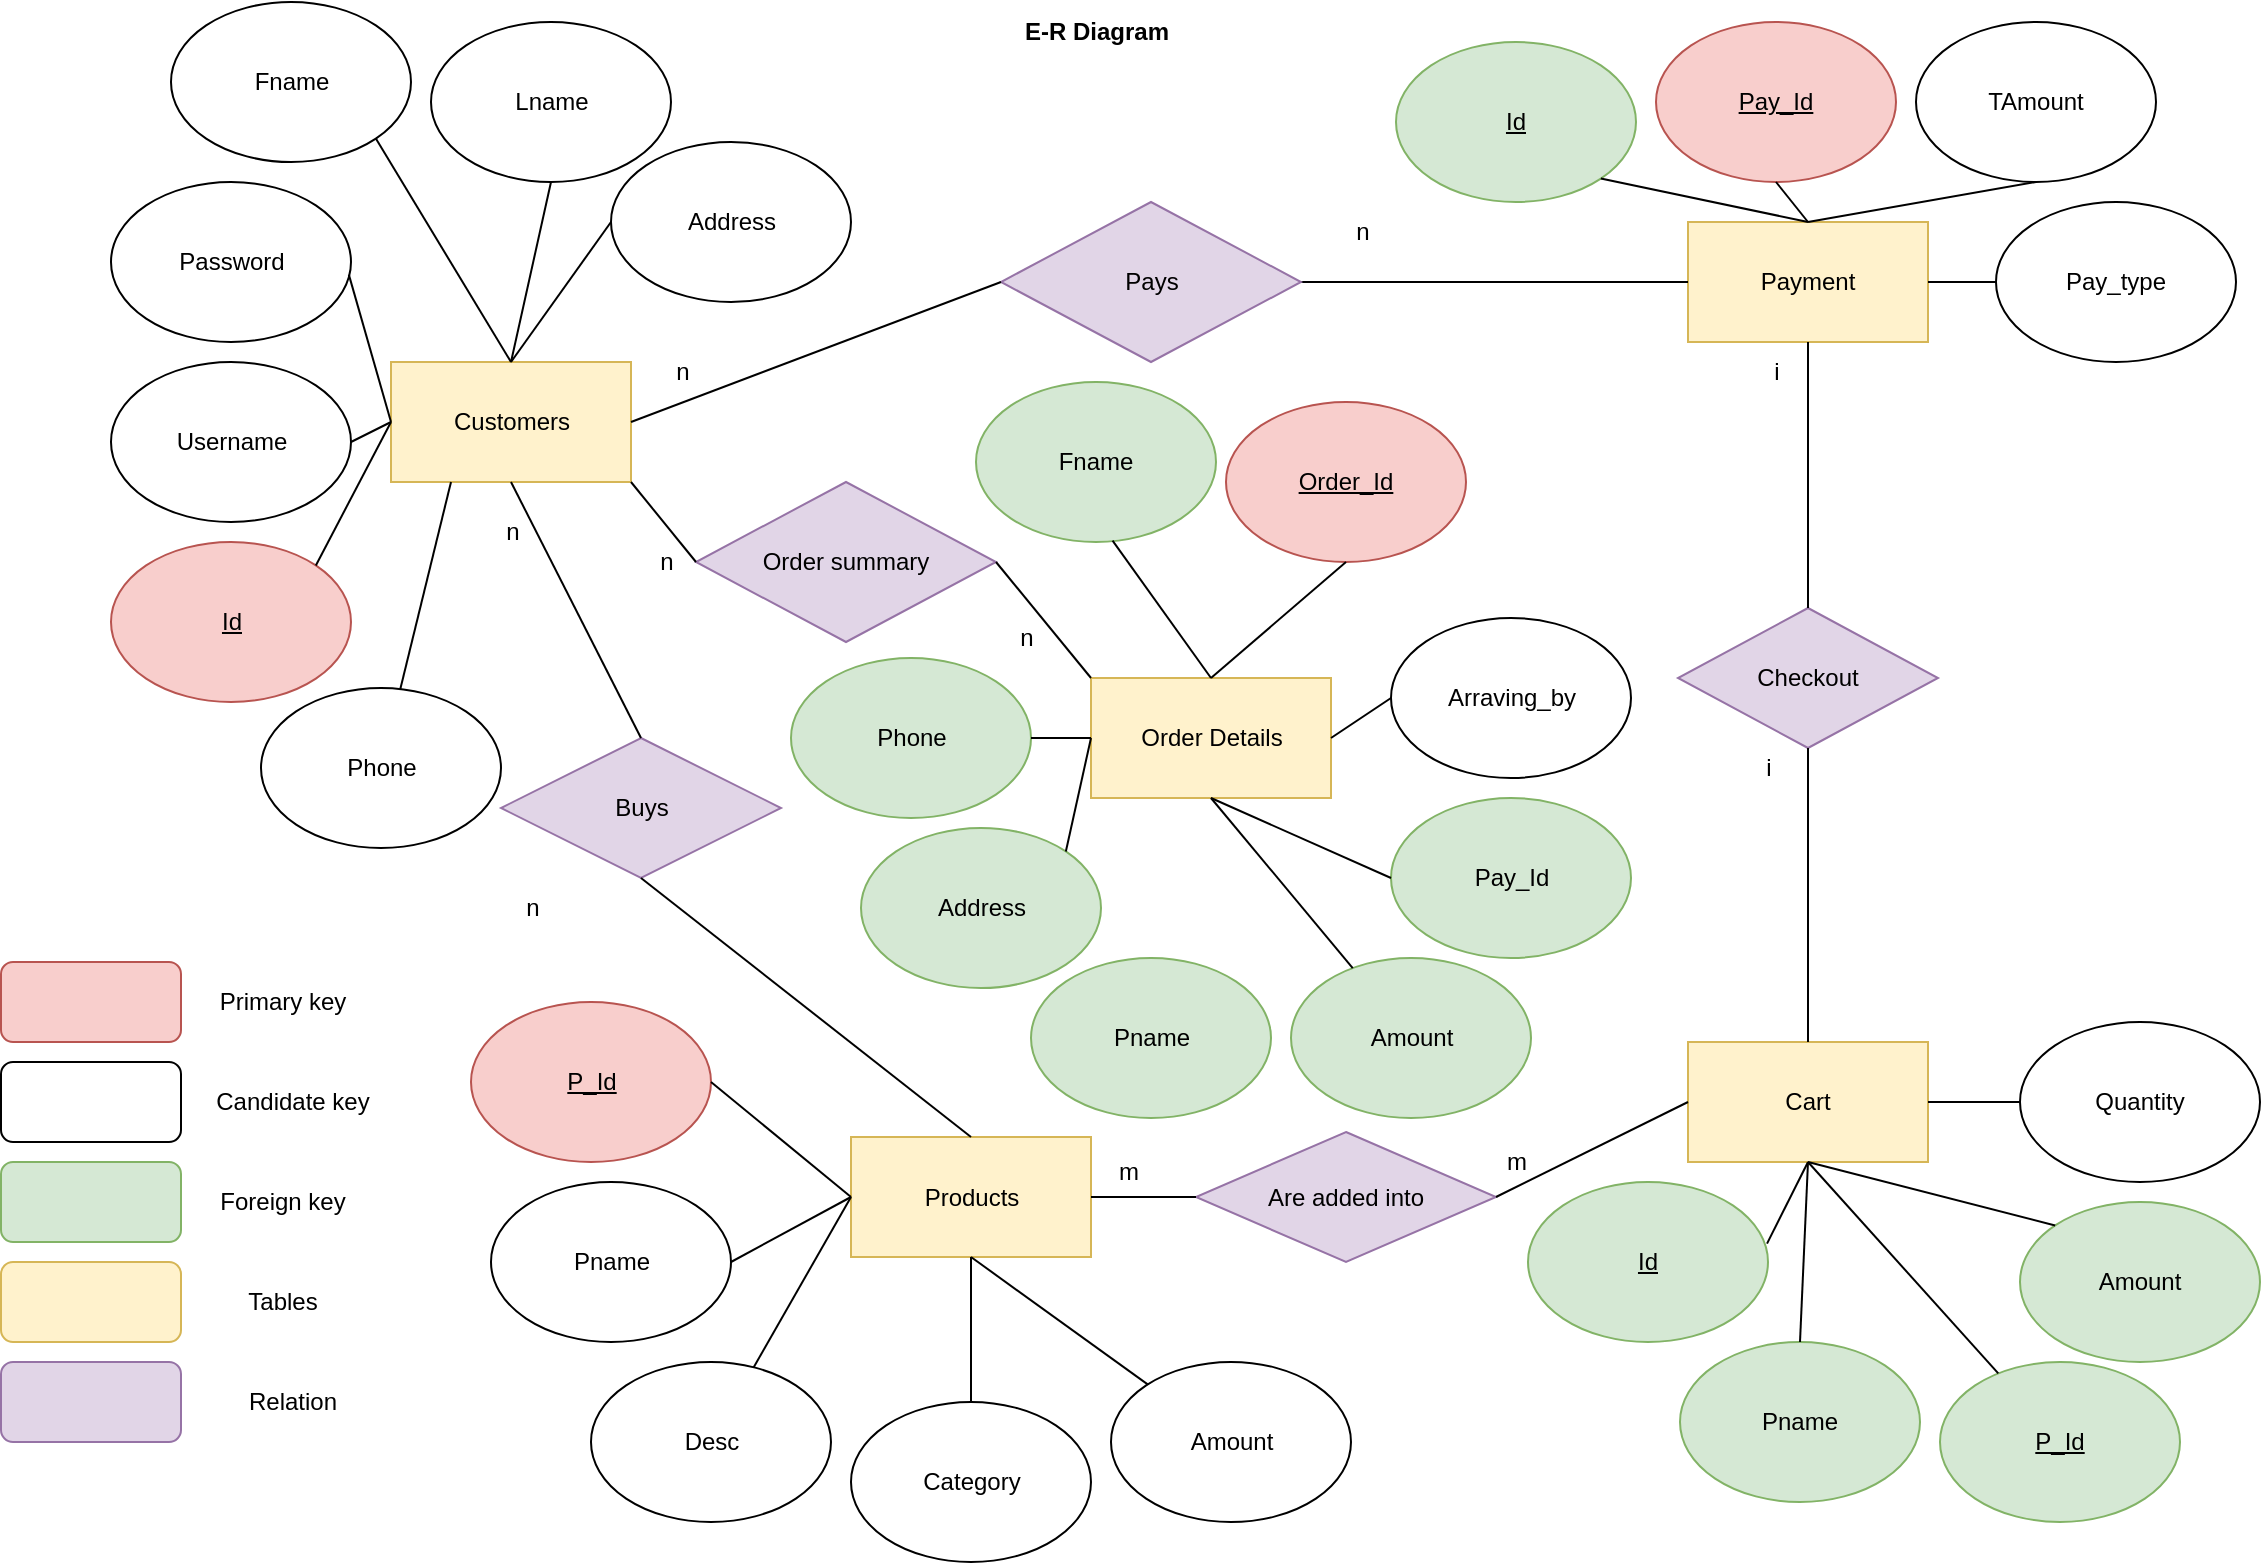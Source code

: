 <mxfile version="21.6.6" type="device">
  <diagram name="Page-1" id="Ie_LgA8dROk206rdmKOu">
    <mxGraphModel dx="2685" dy="1035" grid="1" gridSize="10" guides="1" tooltips="1" connect="1" arrows="1" fold="1" page="1" pageScale="1" pageWidth="1169" pageHeight="827" math="0" shadow="0">
      <root>
        <mxCell id="0" />
        <mxCell id="1" parent="0" />
        <mxCell id="zKRMHZ934g8dO1t8K_BN-1" value="Customers" style="rounded=0;whiteSpace=wrap;html=1;fillColor=#fff2cc;strokeColor=#d6b656;direction=east;" parent="1" vertex="1">
          <mxGeometry x="-952.5" y="210" width="120" height="60" as="geometry" />
        </mxCell>
        <mxCell id="zKRMHZ934g8dO1t8K_BN-2" value="&lt;u&gt;Id&lt;/u&gt;" style="ellipse;whiteSpace=wrap;html=1;fillColor=#f8cecc;strokeColor=#b85450;direction=east;" parent="1" vertex="1">
          <mxGeometry x="-1092.5" y="300" width="120" height="80" as="geometry" />
        </mxCell>
        <mxCell id="zKRMHZ934g8dO1t8K_BN-3" value="Username" style="ellipse;whiteSpace=wrap;html=1;direction=east;" parent="1" vertex="1">
          <mxGeometry x="-1092.5" y="210" width="120" height="80" as="geometry" />
        </mxCell>
        <mxCell id="zKRMHZ934g8dO1t8K_BN-4" value="Password" style="ellipse;whiteSpace=wrap;html=1;direction=east;" parent="1" vertex="1">
          <mxGeometry x="-1092.5" y="120" width="120" height="80" as="geometry" />
        </mxCell>
        <mxCell id="zKRMHZ934g8dO1t8K_BN-5" value="Fname" style="ellipse;whiteSpace=wrap;html=1;direction=east;" parent="1" vertex="1">
          <mxGeometry x="-1062.5" y="30" width="120" height="80" as="geometry" />
        </mxCell>
        <mxCell id="zKRMHZ934g8dO1t8K_BN-6" value="Lname" style="ellipse;whiteSpace=wrap;html=1;direction=east;" parent="1" vertex="1">
          <mxGeometry x="-932.5" y="40" width="120" height="80" as="geometry" />
        </mxCell>
        <mxCell id="zKRMHZ934g8dO1t8K_BN-7" value="Address" style="ellipse;whiteSpace=wrap;html=1;direction=east;" parent="1" vertex="1">
          <mxGeometry x="-842.5" y="100" width="120" height="80" as="geometry" />
        </mxCell>
        <mxCell id="zKRMHZ934g8dO1t8K_BN-8" value="Buys" style="rhombus;whiteSpace=wrap;html=1;fillColor=#e1d5e7;strokeColor=#9673a6;direction=east;" parent="1" vertex="1">
          <mxGeometry x="-897.5" y="398" width="140" height="70" as="geometry" />
        </mxCell>
        <mxCell id="zKRMHZ934g8dO1t8K_BN-9" value="Products" style="rounded=0;whiteSpace=wrap;html=1;fillColor=#fff2cc;strokeColor=#d6b656;direction=east;" parent="1" vertex="1">
          <mxGeometry x="-722.5" y="597.5" width="120" height="60" as="geometry" />
        </mxCell>
        <mxCell id="zKRMHZ934g8dO1t8K_BN-10" value="&lt;u&gt;P_Id&lt;/u&gt;" style="ellipse;whiteSpace=wrap;html=1;fillColor=#f8cecc;strokeColor=#b85450;direction=east;" parent="1" vertex="1">
          <mxGeometry x="-912.5" y="530" width="120" height="80" as="geometry" />
        </mxCell>
        <mxCell id="zKRMHZ934g8dO1t8K_BN-11" value="Pname" style="ellipse;whiteSpace=wrap;html=1;direction=east;" parent="1" vertex="1">
          <mxGeometry x="-902.5" y="620" width="120" height="80" as="geometry" />
        </mxCell>
        <mxCell id="zKRMHZ934g8dO1t8K_BN-12" value="Desc" style="ellipse;whiteSpace=wrap;html=1;direction=east;" parent="1" vertex="1">
          <mxGeometry x="-852.5" y="710" width="120" height="80" as="geometry" />
        </mxCell>
        <mxCell id="zKRMHZ934g8dO1t8K_BN-13" value="Category" style="ellipse;whiteSpace=wrap;html=1;direction=east;" parent="1" vertex="1">
          <mxGeometry x="-722.5" y="730" width="120" height="80" as="geometry" />
        </mxCell>
        <mxCell id="zKRMHZ934g8dO1t8K_BN-14" value="Amount" style="ellipse;whiteSpace=wrap;html=1;direction=east;" parent="1" vertex="1">
          <mxGeometry x="-592.5" y="710" width="120" height="80" as="geometry" />
        </mxCell>
        <mxCell id="zKRMHZ934g8dO1t8K_BN-15" value="Are added into" style="rhombus;whiteSpace=wrap;html=1;fillColor=#e1d5e7;strokeColor=#9673a6;direction=east;" parent="1" vertex="1">
          <mxGeometry x="-550" y="595" width="150" height="65" as="geometry" />
        </mxCell>
        <mxCell id="zKRMHZ934g8dO1t8K_BN-17" value="Cart" style="rounded=0;whiteSpace=wrap;html=1;fillColor=#fff2cc;strokeColor=#d6b656;direction=east;" parent="1" vertex="1">
          <mxGeometry x="-304" y="550" width="120" height="60" as="geometry" />
        </mxCell>
        <mxCell id="zKRMHZ934g8dO1t8K_BN-18" value="Quantity" style="ellipse;whiteSpace=wrap;html=1;direction=east;" parent="1" vertex="1">
          <mxGeometry x="-138" y="540" width="120" height="80" as="geometry" />
        </mxCell>
        <mxCell id="zKRMHZ934g8dO1t8K_BN-19" value="&lt;u&gt;P_Id&lt;/u&gt;" style="ellipse;whiteSpace=wrap;html=1;fillColor=#d5e8d4;strokeColor=#82b366;direction=east;" parent="1" vertex="1">
          <mxGeometry x="-178" y="710" width="120" height="80" as="geometry" />
        </mxCell>
        <mxCell id="zKRMHZ934g8dO1t8K_BN-20" value="Pname" style="ellipse;whiteSpace=wrap;html=1;fillColor=#d5e8d4;strokeColor=#82b366;direction=east;" parent="1" vertex="1">
          <mxGeometry x="-308" y="700" width="120" height="80" as="geometry" />
        </mxCell>
        <mxCell id="zKRMHZ934g8dO1t8K_BN-21" value="" style="endArrow=none;html=1;rounded=0;entryX=0.5;entryY=1;entryDx=0;entryDy=0;exitX=0.5;exitY=0;exitDx=0;exitDy=0;" parent="1" target="zKRMHZ934g8dO1t8K_BN-1" edge="1" source="zKRMHZ934g8dO1t8K_BN-8">
          <mxGeometry width="50" height="50" relative="1" as="geometry">
            <mxPoint x="-892.5" y="390" as="sourcePoint" />
            <mxPoint x="-862.5" y="310" as="targetPoint" />
          </mxGeometry>
        </mxCell>
        <mxCell id="zKRMHZ934g8dO1t8K_BN-22" value="" style="endArrow=none;html=1;rounded=0;entryX=0.5;entryY=1;entryDx=0;entryDy=0;exitX=0.5;exitY=0;exitDx=0;exitDy=0;" parent="1" source="zKRMHZ934g8dO1t8K_BN-9" target="zKRMHZ934g8dO1t8K_BN-8" edge="1">
          <mxGeometry width="50" height="50" relative="1" as="geometry">
            <mxPoint x="-442.5" y="490" as="sourcePoint" />
            <mxPoint x="-392.5" y="440" as="targetPoint" />
          </mxGeometry>
        </mxCell>
        <mxCell id="zKRMHZ934g8dO1t8K_BN-23" value="" style="endArrow=none;html=1;rounded=0;exitX=1;exitY=0.5;exitDx=0;exitDy=0;entryX=0;entryY=0.5;entryDx=0;entryDy=0;" parent="1" source="zKRMHZ934g8dO1t8K_BN-9" target="zKRMHZ934g8dO1t8K_BN-15" edge="1">
          <mxGeometry width="50" height="50" relative="1" as="geometry">
            <mxPoint x="-562.5" y="440" as="sourcePoint" />
            <mxPoint x="-550" y="577.5" as="targetPoint" />
          </mxGeometry>
        </mxCell>
        <mxCell id="zKRMHZ934g8dO1t8K_BN-24" value="" style="endArrow=none;html=1;rounded=0;exitX=1;exitY=0.5;exitDx=0;exitDy=0;entryX=0;entryY=0.5;entryDx=0;entryDy=0;" parent="1" source="zKRMHZ934g8dO1t8K_BN-15" target="zKRMHZ934g8dO1t8K_BN-17" edge="1">
          <mxGeometry width="50" height="50" relative="1" as="geometry">
            <mxPoint x="-378" y="577.5" as="sourcePoint" />
            <mxPoint x="-198" y="320" as="targetPoint" />
          </mxGeometry>
        </mxCell>
        <mxCell id="zKRMHZ934g8dO1t8K_BN-25" value="Order Details" style="rounded=0;whiteSpace=wrap;html=1;fillColor=#fff2cc;strokeColor=#d6b656;direction=east;" parent="1" vertex="1">
          <mxGeometry x="-602.5" y="368" width="120" height="60" as="geometry" />
        </mxCell>
        <mxCell id="zKRMHZ934g8dO1t8K_BN-27" value="Payment" style="rounded=0;whiteSpace=wrap;html=1;fillColor=#fff2cc;strokeColor=#d6b656;direction=east;" parent="1" vertex="1">
          <mxGeometry x="-304" y="140" width="120" height="60" as="geometry" />
        </mxCell>
        <mxCell id="zKRMHZ934g8dO1t8K_BN-28" value="TAmount" style="ellipse;whiteSpace=wrap;html=1;direction=east;" parent="1" vertex="1">
          <mxGeometry x="-190" y="40" width="120" height="80" as="geometry" />
        </mxCell>
        <mxCell id="zKRMHZ934g8dO1t8K_BN-29" value="Pay_type" style="ellipse;whiteSpace=wrap;html=1;direction=east;" parent="1" vertex="1">
          <mxGeometry x="-150" y="130" width="120" height="80" as="geometry" />
        </mxCell>
        <mxCell id="zKRMHZ934g8dO1t8K_BN-30" value="&lt;u&gt;Pay_Id&lt;/u&gt;" style="ellipse;whiteSpace=wrap;html=1;fillColor=#f8cecc;strokeColor=#b85450;direction=east;" parent="1" vertex="1">
          <mxGeometry x="-320" y="40" width="120" height="80" as="geometry" />
        </mxCell>
        <mxCell id="zKRMHZ934g8dO1t8K_BN-31" value="Checkout" style="rhombus;whiteSpace=wrap;html=1;fillColor=#e1d5e7;strokeColor=#9673a6;direction=east;" parent="1" vertex="1">
          <mxGeometry x="-309" y="333" width="130" height="70" as="geometry" />
        </mxCell>
        <mxCell id="zKRMHZ934g8dO1t8K_BN-35" value="" style="endArrow=none;html=1;rounded=0;entryX=0.5;entryY=1;entryDx=0;entryDy=0;exitX=0.5;exitY=0;exitDx=0;exitDy=0;" parent="1" source="zKRMHZ934g8dO1t8K_BN-31" target="zKRMHZ934g8dO1t8K_BN-27" edge="1">
          <mxGeometry width="50" height="50" relative="1" as="geometry">
            <mxPoint x="-152.5" y="430" as="sourcePoint" />
            <mxPoint x="-102.5" y="380" as="targetPoint" />
          </mxGeometry>
        </mxCell>
        <mxCell id="zKRMHZ934g8dO1t8K_BN-43" value="Order summary" style="rhombus;whiteSpace=wrap;html=1;fillColor=#e1d5e7;strokeColor=#9673a6;direction=east;" parent="1" vertex="1">
          <mxGeometry x="-800" y="270" width="150" height="80" as="geometry" />
        </mxCell>
        <mxCell id="zKRMHZ934g8dO1t8K_BN-44" value="" style="endArrow=none;html=1;rounded=0;entryX=1;entryY=1;entryDx=0;entryDy=0;exitX=0;exitY=0.5;exitDx=0;exitDy=0;" parent="1" source="zKRMHZ934g8dO1t8K_BN-43" target="zKRMHZ934g8dO1t8K_BN-1" edge="1">
          <mxGeometry width="50" height="50" relative="1" as="geometry">
            <mxPoint x="-500" y="300" as="sourcePoint" />
            <mxPoint x="-450" y="250" as="targetPoint" />
          </mxGeometry>
        </mxCell>
        <mxCell id="zKRMHZ934g8dO1t8K_BN-46" value="" style="endArrow=none;html=1;rounded=0;entryX=0.5;entryY=1;entryDx=0;entryDy=0;exitX=0.5;exitY=0;exitDx=0;exitDy=0;" parent="1" source="zKRMHZ934g8dO1t8K_BN-17" target="zKRMHZ934g8dO1t8K_BN-31" edge="1">
          <mxGeometry width="50" height="50" relative="1" as="geometry">
            <mxPoint x="-462.5" y="420" as="sourcePoint" />
            <mxPoint x="-412.5" y="370" as="targetPoint" />
          </mxGeometry>
        </mxCell>
        <mxCell id="zKRMHZ934g8dO1t8K_BN-47" value="" style="endArrow=none;html=1;rounded=0;entryX=1;entryY=0.5;entryDx=0;entryDy=0;exitX=0;exitY=0;exitDx=0;exitDy=0;" parent="1" source="zKRMHZ934g8dO1t8K_BN-25" target="zKRMHZ934g8dO1t8K_BN-43" edge="1">
          <mxGeometry width="50" height="50" relative="1" as="geometry">
            <mxPoint x="-482.5" y="398" as="sourcePoint" />
            <mxPoint x="-397.5" y="278" as="targetPoint" />
          </mxGeometry>
        </mxCell>
        <mxCell id="zKRMHZ934g8dO1t8K_BN-49" value="Phone" style="ellipse;whiteSpace=wrap;html=1;fillColor=#d5e8d4;strokeColor=#82b366;direction=east;" parent="1" vertex="1">
          <mxGeometry x="-752.5" y="358" width="120" height="80" as="geometry" />
        </mxCell>
        <mxCell id="zKRMHZ934g8dO1t8K_BN-50" value="Address" style="ellipse;whiteSpace=wrap;html=1;fillColor=#d5e8d4;strokeColor=#82b366;direction=east;" parent="1" vertex="1">
          <mxGeometry x="-717.5" y="443" width="120" height="80" as="geometry" />
        </mxCell>
        <mxCell id="zKRMHZ934g8dO1t8K_BN-51" value="Pname" style="ellipse;whiteSpace=wrap;html=1;fillColor=#d5e8d4;strokeColor=#82b366;direction=east;" parent="1" vertex="1">
          <mxGeometry x="-632.5" y="508" width="120" height="80" as="geometry" />
        </mxCell>
        <mxCell id="zKRMHZ934g8dO1t8K_BN-52" value="Fname" style="ellipse;whiteSpace=wrap;html=1;fillColor=#d5e8d4;strokeColor=#82b366;direction=east;" parent="1" vertex="1">
          <mxGeometry x="-660" y="220" width="120" height="80" as="geometry" />
        </mxCell>
        <mxCell id="zKRMHZ934g8dO1t8K_BN-53" value="&lt;u&gt;Order_Id&lt;/u&gt;" style="ellipse;whiteSpace=wrap;html=1;fillColor=#f8cecc;strokeColor=#b85450;direction=east;" parent="1" vertex="1">
          <mxGeometry x="-535" y="230" width="120" height="80" as="geometry" />
        </mxCell>
        <mxCell id="zKRMHZ934g8dO1t8K_BN-54" value="Amount" style="ellipse;whiteSpace=wrap;html=1;fillColor=#d5e8d4;strokeColor=#82b366;direction=east;" parent="1" vertex="1">
          <mxGeometry x="-502.5" y="508" width="120" height="80" as="geometry" />
        </mxCell>
        <mxCell id="tUVBVbjRsJU9WbKOc_im-1" value="Phone" style="ellipse;whiteSpace=wrap;html=1;direction=east;" vertex="1" parent="1">
          <mxGeometry x="-1017.5" y="373" width="120" height="80" as="geometry" />
        </mxCell>
        <mxCell id="tUVBVbjRsJU9WbKOc_im-2" value="" style="endArrow=none;html=1;rounded=0;entryX=1;entryY=0;entryDx=0;entryDy=0;exitX=0;exitY=0.5;exitDx=0;exitDy=0;" edge="1" parent="1" source="zKRMHZ934g8dO1t8K_BN-1" target="zKRMHZ934g8dO1t8K_BN-2">
          <mxGeometry width="50" height="50" relative="1" as="geometry">
            <mxPoint x="-922.5" y="280" as="sourcePoint" />
            <mxPoint x="-882.5" y="150" as="targetPoint" />
          </mxGeometry>
        </mxCell>
        <mxCell id="tUVBVbjRsJU9WbKOc_im-4" value="" style="endArrow=none;html=1;rounded=0;entryX=1;entryY=0.5;entryDx=0;entryDy=0;exitX=0;exitY=0.5;exitDx=0;exitDy=0;" edge="1" parent="1" source="zKRMHZ934g8dO1t8K_BN-1" target="zKRMHZ934g8dO1t8K_BN-3">
          <mxGeometry width="50" height="50" relative="1" as="geometry">
            <mxPoint x="-912.5" y="280" as="sourcePoint" />
            <mxPoint x="-962.5" y="350" as="targetPoint" />
          </mxGeometry>
        </mxCell>
        <mxCell id="tUVBVbjRsJU9WbKOc_im-5" value="" style="endArrow=none;html=1;rounded=0;entryX=0.991;entryY=0.579;entryDx=0;entryDy=0;exitX=0;exitY=0.5;exitDx=0;exitDy=0;entryPerimeter=0;" edge="1" parent="1" source="zKRMHZ934g8dO1t8K_BN-1" target="zKRMHZ934g8dO1t8K_BN-4">
          <mxGeometry width="50" height="50" relative="1" as="geometry">
            <mxPoint x="-902.5" y="290" as="sourcePoint" />
            <mxPoint x="-952.5" y="360" as="targetPoint" />
          </mxGeometry>
        </mxCell>
        <mxCell id="tUVBVbjRsJU9WbKOc_im-6" value="" style="endArrow=none;html=1;rounded=0;entryX=0.5;entryY=0;entryDx=0;entryDy=0;exitX=1;exitY=1;exitDx=0;exitDy=0;" edge="1" parent="1" source="zKRMHZ934g8dO1t8K_BN-5" target="zKRMHZ934g8dO1t8K_BN-1">
          <mxGeometry width="50" height="50" relative="1" as="geometry">
            <mxPoint x="-892.5" y="300" as="sourcePoint" />
            <mxPoint x="-942.5" y="370" as="targetPoint" />
          </mxGeometry>
        </mxCell>
        <mxCell id="tUVBVbjRsJU9WbKOc_im-7" value="" style="endArrow=none;html=1;rounded=0;entryX=0.5;entryY=0;entryDx=0;entryDy=0;exitX=0.5;exitY=1;exitDx=0;exitDy=0;" edge="1" parent="1" source="zKRMHZ934g8dO1t8K_BN-6" target="zKRMHZ934g8dO1t8K_BN-1">
          <mxGeometry width="50" height="50" relative="1" as="geometry">
            <mxPoint x="-942.5" y="220" as="sourcePoint" />
            <mxPoint x="-892.5" y="170" as="targetPoint" />
          </mxGeometry>
        </mxCell>
        <mxCell id="tUVBVbjRsJU9WbKOc_im-8" value="" style="endArrow=none;html=1;rounded=0;entryX=0;entryY=0.5;entryDx=0;entryDy=0;exitX=0.5;exitY=0;exitDx=0;exitDy=0;" edge="1" parent="1" source="zKRMHZ934g8dO1t8K_BN-1" target="zKRMHZ934g8dO1t8K_BN-7">
          <mxGeometry width="50" height="50" relative="1" as="geometry">
            <mxPoint x="-902.5" y="220" as="sourcePoint" />
            <mxPoint x="-852.5" y="170" as="targetPoint" />
          </mxGeometry>
        </mxCell>
        <mxCell id="tUVBVbjRsJU9WbKOc_im-10" value="" style="endArrow=none;html=1;rounded=0;entryX=0;entryY=0.5;entryDx=0;entryDy=0;exitX=1;exitY=0.5;exitDx=0;exitDy=0;" edge="1" parent="1" source="zKRMHZ934g8dO1t8K_BN-10" target="zKRMHZ934g8dO1t8K_BN-9">
          <mxGeometry width="50" height="50" relative="1" as="geometry">
            <mxPoint x="-712.5" y="590" as="sourcePoint" />
            <mxPoint x="-662.5" y="540" as="targetPoint" />
          </mxGeometry>
        </mxCell>
        <mxCell id="tUVBVbjRsJU9WbKOc_im-11" value="" style="endArrow=none;html=1;rounded=0;entryX=0;entryY=0.5;entryDx=0;entryDy=0;exitX=1;exitY=0.5;exitDx=0;exitDy=0;" edge="1" parent="1" source="zKRMHZ934g8dO1t8K_BN-11" target="zKRMHZ934g8dO1t8K_BN-9">
          <mxGeometry width="50" height="50" relative="1" as="geometry">
            <mxPoint x="-712.5" y="590" as="sourcePoint" />
            <mxPoint x="-662.5" y="540" as="targetPoint" />
          </mxGeometry>
        </mxCell>
        <mxCell id="tUVBVbjRsJU9WbKOc_im-12" value="" style="endArrow=none;html=1;rounded=0;entryX=0;entryY=0.5;entryDx=0;entryDy=0;" edge="1" parent="1" source="zKRMHZ934g8dO1t8K_BN-12" target="zKRMHZ934g8dO1t8K_BN-9">
          <mxGeometry width="50" height="50" relative="1" as="geometry">
            <mxPoint x="-712.5" y="590" as="sourcePoint" />
            <mxPoint x="-662.5" y="540" as="targetPoint" />
          </mxGeometry>
        </mxCell>
        <mxCell id="tUVBVbjRsJU9WbKOc_im-13" value="" style="endArrow=none;html=1;rounded=0;entryX=0.5;entryY=1;entryDx=0;entryDy=0;exitX=0.5;exitY=0;exitDx=0;exitDy=0;" edge="1" parent="1" source="zKRMHZ934g8dO1t8K_BN-13" target="zKRMHZ934g8dO1t8K_BN-9">
          <mxGeometry width="50" height="50" relative="1" as="geometry">
            <mxPoint x="-762.5" y="430" as="sourcePoint" />
            <mxPoint x="-712.5" y="380" as="targetPoint" />
          </mxGeometry>
        </mxCell>
        <mxCell id="tUVBVbjRsJU9WbKOc_im-14" value="" style="endArrow=none;html=1;rounded=0;exitX=0.5;exitY=1;exitDx=0;exitDy=0;" edge="1" parent="1" source="zKRMHZ934g8dO1t8K_BN-9">
          <mxGeometry width="50" height="50" relative="1" as="geometry">
            <mxPoint x="-762.5" y="430" as="sourcePoint" />
            <mxPoint x="-574.162" y="721.215" as="targetPoint" />
          </mxGeometry>
        </mxCell>
        <mxCell id="tUVBVbjRsJU9WbKOc_im-15" value="" style="endArrow=none;html=1;rounded=0;exitX=0.5;exitY=1;exitDx=0;exitDy=0;" edge="1" parent="1" source="zKRMHZ934g8dO1t8K_BN-17" target="zKRMHZ934g8dO1t8K_BN-19">
          <mxGeometry width="50" height="50" relative="1" as="geometry">
            <mxPoint x="-268" y="380" as="sourcePoint" />
            <mxPoint x="-218" y="330" as="targetPoint" />
          </mxGeometry>
        </mxCell>
        <mxCell id="tUVBVbjRsJU9WbKOc_im-16" value="" style="endArrow=none;html=1;rounded=0;entryX=0.5;entryY=1;entryDx=0;entryDy=0;exitX=0.5;exitY=0;exitDx=0;exitDy=0;" edge="1" parent="1" source="zKRMHZ934g8dO1t8K_BN-20" target="zKRMHZ934g8dO1t8K_BN-17">
          <mxGeometry width="50" height="50" relative="1" as="geometry">
            <mxPoint x="-268" y="380" as="sourcePoint" />
            <mxPoint x="-218" y="330" as="targetPoint" />
          </mxGeometry>
        </mxCell>
        <mxCell id="tUVBVbjRsJU9WbKOc_im-17" value="" style="endArrow=none;html=1;rounded=0;entryX=0;entryY=0.5;entryDx=0;entryDy=0;exitX=1;exitY=0.5;exitDx=0;exitDy=0;" edge="1" parent="1" source="zKRMHZ934g8dO1t8K_BN-17" target="zKRMHZ934g8dO1t8K_BN-18">
          <mxGeometry width="50" height="50" relative="1" as="geometry">
            <mxPoint x="-268" y="380" as="sourcePoint" />
            <mxPoint x="-218" y="330" as="targetPoint" />
          </mxGeometry>
        </mxCell>
        <mxCell id="tUVBVbjRsJU9WbKOc_im-18" value="Amount" style="ellipse;whiteSpace=wrap;html=1;fillColor=#d5e8d4;strokeColor=#82b366;direction=east;" vertex="1" parent="1">
          <mxGeometry x="-138" y="630" width="120" height="80" as="geometry" />
        </mxCell>
        <mxCell id="tUVBVbjRsJU9WbKOc_im-19" value="" style="endArrow=none;html=1;rounded=0;entryX=0.5;entryY=1;entryDx=0;entryDy=0;exitX=0;exitY=0;exitDx=0;exitDy=0;" edge="1" parent="1" source="tUVBVbjRsJU9WbKOc_im-18" target="zKRMHZ934g8dO1t8K_BN-17">
          <mxGeometry width="50" height="50" relative="1" as="geometry">
            <mxPoint x="-318" y="460" as="sourcePoint" />
            <mxPoint x="-268" y="410" as="targetPoint" />
          </mxGeometry>
        </mxCell>
        <mxCell id="tUVBVbjRsJU9WbKOc_im-20" value="" style="endArrow=none;html=1;rounded=0;entryX=0.5;entryY=1;entryDx=0;entryDy=0;exitX=0.5;exitY=0;exitDx=0;exitDy=0;" edge="1" parent="1" source="zKRMHZ934g8dO1t8K_BN-27" target="zKRMHZ934g8dO1t8K_BN-30">
          <mxGeometry width="50" height="50" relative="1" as="geometry">
            <mxPoint x="-350" y="290" as="sourcePoint" />
            <mxPoint x="-300" y="240" as="targetPoint" />
          </mxGeometry>
        </mxCell>
        <mxCell id="tUVBVbjRsJU9WbKOc_im-21" value="" style="endArrow=none;html=1;rounded=0;entryX=0.5;entryY=1;entryDx=0;entryDy=0;exitX=0.5;exitY=0;exitDx=0;exitDy=0;" edge="1" parent="1" source="zKRMHZ934g8dO1t8K_BN-27" target="zKRMHZ934g8dO1t8K_BN-28">
          <mxGeometry width="50" height="50" relative="1" as="geometry">
            <mxPoint x="-350" y="290" as="sourcePoint" />
            <mxPoint x="-300" y="240" as="targetPoint" />
          </mxGeometry>
        </mxCell>
        <mxCell id="tUVBVbjRsJU9WbKOc_im-23" value="" style="endArrow=none;html=1;rounded=0;exitX=0.25;exitY=1;exitDx=0;exitDy=0;" edge="1" parent="1" source="zKRMHZ934g8dO1t8K_BN-1" target="tUVBVbjRsJU9WbKOc_im-1">
          <mxGeometry width="50" height="50" relative="1" as="geometry">
            <mxPoint x="-762.5" y="380" as="sourcePoint" />
            <mxPoint x="-712.5" y="330" as="targetPoint" />
          </mxGeometry>
        </mxCell>
        <mxCell id="tUVBVbjRsJU9WbKOc_im-24" value="" style="endArrow=none;html=1;rounded=0;entryX=0;entryY=0.5;entryDx=0;entryDy=0;exitX=1;exitY=0.5;exitDx=0;exitDy=0;" edge="1" parent="1" source="zKRMHZ934g8dO1t8K_BN-27" target="zKRMHZ934g8dO1t8K_BN-29">
          <mxGeometry width="50" height="50" relative="1" as="geometry">
            <mxPoint x="-160" y="170" as="sourcePoint" />
            <mxPoint x="-540" y="290" as="targetPoint" />
          </mxGeometry>
        </mxCell>
        <mxCell id="tUVBVbjRsJU9WbKOc_im-25" value="Arraving_by" style="ellipse;whiteSpace=wrap;html=1;direction=east;" vertex="1" parent="1">
          <mxGeometry x="-452.5" y="338" width="120" height="80" as="geometry" />
        </mxCell>
        <mxCell id="tUVBVbjRsJU9WbKOc_im-26" value="Pay_Id" style="ellipse;whiteSpace=wrap;html=1;fillColor=#d5e8d4;strokeColor=#82b366;direction=east;" vertex="1" parent="1">
          <mxGeometry x="-452.5" y="428" width="120" height="80" as="geometry" />
        </mxCell>
        <mxCell id="tUVBVbjRsJU9WbKOc_im-27" value="" style="endArrow=none;html=1;rounded=0;entryX=0.5;entryY=0;entryDx=0;entryDy=0;exitX=0.569;exitY=0.991;exitDx=0;exitDy=0;exitPerimeter=0;" edge="1" parent="1" source="zKRMHZ934g8dO1t8K_BN-52" target="zKRMHZ934g8dO1t8K_BN-25">
          <mxGeometry width="50" height="50" relative="1" as="geometry">
            <mxPoint x="-602.5" y="388" as="sourcePoint" />
            <mxPoint x="-552.5" y="338" as="targetPoint" />
          </mxGeometry>
        </mxCell>
        <mxCell id="tUVBVbjRsJU9WbKOc_im-28" value="" style="endArrow=none;html=1;rounded=0;entryX=1;entryY=0.5;entryDx=0;entryDy=0;exitX=1;exitY=0.5;exitDx=0;exitDy=0;" edge="1" parent="1" target="zKRMHZ934g8dO1t8K_BN-49">
          <mxGeometry width="50" height="50" relative="1" as="geometry">
            <mxPoint x="-602.5" y="398" as="sourcePoint" />
            <mxPoint x="-552.5" y="338" as="targetPoint" />
          </mxGeometry>
        </mxCell>
        <mxCell id="tUVBVbjRsJU9WbKOc_im-29" value="" style="endArrow=none;html=1;rounded=0;entryX=1;entryY=0;entryDx=0;entryDy=0;exitX=0;exitY=0.5;exitDx=0;exitDy=0;" edge="1" parent="1" source="zKRMHZ934g8dO1t8K_BN-25" target="zKRMHZ934g8dO1t8K_BN-50">
          <mxGeometry width="50" height="50" relative="1" as="geometry">
            <mxPoint x="-612.5" y="418" as="sourcePoint" />
            <mxPoint x="-552.5" y="338" as="targetPoint" />
          </mxGeometry>
        </mxCell>
        <mxCell id="tUVBVbjRsJU9WbKOc_im-30" value="" style="endArrow=none;html=1;rounded=0;entryX=1;entryY=0.5;entryDx=0;entryDy=0;exitX=0;exitY=0.5;exitDx=0;exitDy=0;" edge="1" parent="1" source="zKRMHZ934g8dO1t8K_BN-27" target="tUVBVbjRsJU9WbKOc_im-72">
          <mxGeometry width="50" height="50" relative="1" as="geometry">
            <mxPoint x="-602.5" y="388" as="sourcePoint" />
            <mxPoint x="-552.5" y="338" as="targetPoint" />
          </mxGeometry>
        </mxCell>
        <mxCell id="tUVBVbjRsJU9WbKOc_im-31" value="" style="endArrow=none;html=1;rounded=0;entryX=0.5;entryY=1;entryDx=0;entryDy=0;" edge="1" parent="1" source="zKRMHZ934g8dO1t8K_BN-54" target="zKRMHZ934g8dO1t8K_BN-25">
          <mxGeometry width="50" height="50" relative="1" as="geometry">
            <mxPoint x="-602.5" y="388" as="sourcePoint" />
            <mxPoint x="-552.5" y="338" as="targetPoint" />
          </mxGeometry>
        </mxCell>
        <mxCell id="tUVBVbjRsJU9WbKOc_im-32" value="" style="endArrow=none;html=1;rounded=0;exitX=0.5;exitY=1;exitDx=0;exitDy=0;entryX=0;entryY=0.5;entryDx=0;entryDy=0;" edge="1" parent="1" source="zKRMHZ934g8dO1t8K_BN-25" target="tUVBVbjRsJU9WbKOc_im-26">
          <mxGeometry width="50" height="50" relative="1" as="geometry">
            <mxPoint x="-602.5" y="388" as="sourcePoint" />
            <mxPoint x="-552.5" y="338" as="targetPoint" />
          </mxGeometry>
        </mxCell>
        <mxCell id="tUVBVbjRsJU9WbKOc_im-33" value="" style="endArrow=none;html=1;rounded=0;entryX=0;entryY=0.5;entryDx=0;entryDy=0;exitX=1;exitY=0.5;exitDx=0;exitDy=0;" edge="1" parent="1" source="zKRMHZ934g8dO1t8K_BN-25" target="tUVBVbjRsJU9WbKOc_im-25">
          <mxGeometry width="50" height="50" relative="1" as="geometry">
            <mxPoint x="-602.5" y="388" as="sourcePoint" />
            <mxPoint x="-552.5" y="338" as="targetPoint" />
          </mxGeometry>
        </mxCell>
        <mxCell id="tUVBVbjRsJU9WbKOc_im-34" value="&lt;u&gt;Id&lt;/u&gt;" style="ellipse;whiteSpace=wrap;html=1;fillColor=#d5e8d4;strokeColor=#82b366;direction=east;" vertex="1" parent="1">
          <mxGeometry x="-384" y="620" width="120" height="80" as="geometry" />
        </mxCell>
        <mxCell id="tUVBVbjRsJU9WbKOc_im-35" value="" style="endArrow=none;html=1;rounded=0;entryX=0.5;entryY=1;entryDx=0;entryDy=0;exitX=0.996;exitY=0.385;exitDx=0;exitDy=0;exitPerimeter=0;" edge="1" parent="1" source="tUVBVbjRsJU9WbKOc_im-34" target="zKRMHZ934g8dO1t8K_BN-17">
          <mxGeometry width="50" height="50" relative="1" as="geometry">
            <mxPoint x="-658" y="380" as="sourcePoint" />
            <mxPoint x="-608" y="330" as="targetPoint" />
          </mxGeometry>
        </mxCell>
        <mxCell id="tUVBVbjRsJU9WbKOc_im-36" value="" style="endArrow=none;html=1;rounded=0;entryX=0.5;entryY=1;entryDx=0;entryDy=0;exitX=0.5;exitY=0;exitDx=0;exitDy=0;" edge="1" parent="1" source="zKRMHZ934g8dO1t8K_BN-25" target="zKRMHZ934g8dO1t8K_BN-53">
          <mxGeometry width="50" height="50" relative="1" as="geometry">
            <mxPoint x="-622.5" y="458" as="sourcePoint" />
            <mxPoint x="-572.5" y="408" as="targetPoint" />
          </mxGeometry>
        </mxCell>
        <mxCell id="tUVBVbjRsJU9WbKOc_im-37" value="&lt;u&gt;Id&lt;/u&gt;" style="ellipse;whiteSpace=wrap;html=1;fillColor=#d5e8d4;strokeColor=#82b366;direction=east;" vertex="1" parent="1">
          <mxGeometry x="-450" y="50" width="120" height="80" as="geometry" />
        </mxCell>
        <mxCell id="tUVBVbjRsJU9WbKOc_im-38" value="" style="endArrow=none;html=1;rounded=0;entryX=1;entryY=1;entryDx=0;entryDy=0;exitX=0.5;exitY=0;exitDx=0;exitDy=0;" edge="1" parent="1" source="zKRMHZ934g8dO1t8K_BN-27" target="tUVBVbjRsJU9WbKOc_im-37">
          <mxGeometry width="50" height="50" relative="1" as="geometry">
            <mxPoint x="-700" y="390" as="sourcePoint" />
            <mxPoint x="-650" y="340" as="targetPoint" />
          </mxGeometry>
        </mxCell>
        <mxCell id="tUVBVbjRsJU9WbKOc_im-40" value="" style="rounded=1;whiteSpace=wrap;html=1;fillColor=#f8cecc;strokeColor=#b85450;direction=east;" vertex="1" parent="1">
          <mxGeometry x="-1147.5" y="510" width="90" height="40" as="geometry" />
        </mxCell>
        <mxCell id="tUVBVbjRsJU9WbKOc_im-46" value="" style="rounded=1;whiteSpace=wrap;html=1;direction=east;" vertex="1" parent="1">
          <mxGeometry x="-1147.5" y="560" width="90" height="40" as="geometry" />
        </mxCell>
        <mxCell id="tUVBVbjRsJU9WbKOc_im-47" value="" style="rounded=1;whiteSpace=wrap;html=1;fillColor=#fff2cc;strokeColor=#d6b656;direction=east;" vertex="1" parent="1">
          <mxGeometry x="-1147.5" y="660" width="90" height="40" as="geometry" />
        </mxCell>
        <mxCell id="tUVBVbjRsJU9WbKOc_im-48" value="" style="rounded=1;whiteSpace=wrap;html=1;fillColor=#d5e8d4;strokeColor=#82b366;direction=east;" vertex="1" parent="1">
          <mxGeometry x="-1147.5" y="610" width="90" height="40" as="geometry" />
        </mxCell>
        <mxCell id="tUVBVbjRsJU9WbKOc_im-49" value="" style="rounded=1;whiteSpace=wrap;html=1;fillColor=#e1d5e7;strokeColor=#9673a6;direction=east;" vertex="1" parent="1">
          <mxGeometry x="-1147.5" y="710" width="90" height="40" as="geometry" />
        </mxCell>
        <mxCell id="tUVBVbjRsJU9WbKOc_im-50" value="Primary key" style="text;html=1;align=center;verticalAlign=middle;resizable=0;points=[];autosize=1;strokeColor=none;fillColor=none;" vertex="1" parent="1">
          <mxGeometry x="-1052.5" y="515" width="90" height="30" as="geometry" />
        </mxCell>
        <mxCell id="tUVBVbjRsJU9WbKOc_im-51" value="Foreign key" style="text;html=1;align=center;verticalAlign=middle;resizable=0;points=[];autosize=1;strokeColor=none;fillColor=none;" vertex="1" parent="1">
          <mxGeometry x="-1052.5" y="615" width="90" height="30" as="geometry" />
        </mxCell>
        <mxCell id="tUVBVbjRsJU9WbKOc_im-52" value="Tables" style="text;html=1;align=center;verticalAlign=middle;resizable=0;points=[];autosize=1;strokeColor=none;fillColor=none;" vertex="1" parent="1">
          <mxGeometry x="-1037.5" y="665" width="60" height="30" as="geometry" />
        </mxCell>
        <mxCell id="tUVBVbjRsJU9WbKOc_im-53" value="Relation" style="text;html=1;align=center;verticalAlign=middle;resizable=0;points=[];autosize=1;strokeColor=none;fillColor=none;" vertex="1" parent="1">
          <mxGeometry x="-1037.5" y="715" width="70" height="30" as="geometry" />
        </mxCell>
        <mxCell id="tUVBVbjRsJU9WbKOc_im-54" value="Candidate key" style="text;html=1;align=center;verticalAlign=middle;resizable=0;points=[];autosize=1;strokeColor=none;fillColor=none;" vertex="1" parent="1">
          <mxGeometry x="-1052.5" y="565" width="100" height="30" as="geometry" />
        </mxCell>
        <mxCell id="tUVBVbjRsJU9WbKOc_im-55" value="n" style="text;html=1;align=center;verticalAlign=middle;resizable=0;points=[];autosize=1;strokeColor=none;fillColor=none;" vertex="1" parent="1">
          <mxGeometry x="-907.5" y="280" width="30" height="30" as="geometry" />
        </mxCell>
        <mxCell id="tUVBVbjRsJU9WbKOc_im-56" value="n" style="text;html=1;align=center;verticalAlign=middle;resizable=0;points=[];autosize=1;strokeColor=none;fillColor=none;" vertex="1" parent="1">
          <mxGeometry x="-897.5" y="468" width="30" height="30" as="geometry" />
        </mxCell>
        <mxCell id="tUVBVbjRsJU9WbKOc_im-57" value="m" style="text;html=1;align=center;verticalAlign=middle;resizable=0;points=[];autosize=1;strokeColor=none;fillColor=none;" vertex="1" parent="1">
          <mxGeometry x="-599" y="600" width="30" height="30" as="geometry" />
        </mxCell>
        <mxCell id="tUVBVbjRsJU9WbKOc_im-58" value="m" style="text;html=1;align=center;verticalAlign=middle;resizable=0;points=[];autosize=1;strokeColor=none;fillColor=none;" vertex="1" parent="1">
          <mxGeometry x="-405" y="595" width="30" height="30" as="geometry" />
        </mxCell>
        <mxCell id="tUVBVbjRsJU9WbKOc_im-59" value="i" style="text;html=1;align=center;verticalAlign=middle;resizable=0;points=[];autosize=1;strokeColor=none;fillColor=none;" vertex="1" parent="1">
          <mxGeometry x="-275" y="200" width="30" height="30" as="geometry" />
        </mxCell>
        <mxCell id="tUVBVbjRsJU9WbKOc_im-60" value="i" style="text;html=1;align=center;verticalAlign=middle;resizable=0;points=[];autosize=1;strokeColor=none;fillColor=none;" vertex="1" parent="1">
          <mxGeometry x="-279" y="398" width="30" height="30" as="geometry" />
        </mxCell>
        <mxCell id="tUVBVbjRsJU9WbKOc_im-63" value="n" style="text;html=1;align=center;verticalAlign=middle;resizable=0;points=[];autosize=1;strokeColor=none;fillColor=none;" vertex="1" parent="1">
          <mxGeometry x="-650" y="333" width="30" height="30" as="geometry" />
        </mxCell>
        <mxCell id="tUVBVbjRsJU9WbKOc_im-64" value="n" style="text;html=1;align=center;verticalAlign=middle;resizable=0;points=[];autosize=1;strokeColor=none;fillColor=none;" vertex="1" parent="1">
          <mxGeometry x="-830" y="295" width="30" height="30" as="geometry" />
        </mxCell>
        <mxCell id="tUVBVbjRsJU9WbKOc_im-66" value="&lt;b&gt;E-R Diagram&lt;/b&gt;" style="text;html=1;align=center;verticalAlign=middle;resizable=0;points=[];autosize=1;strokeColor=none;fillColor=none;" vertex="1" parent="1">
          <mxGeometry x="-650" y="30" width="100" height="30" as="geometry" />
        </mxCell>
        <mxCell id="tUVBVbjRsJU9WbKOc_im-72" value="Pays" style="rhombus;whiteSpace=wrap;html=1;fillColor=#e1d5e7;strokeColor=#9673a6;direction=east;" vertex="1" parent="1">
          <mxGeometry x="-647.5" y="130" width="150" height="80" as="geometry" />
        </mxCell>
        <mxCell id="tUVBVbjRsJU9WbKOc_im-77" value="" style="endArrow=none;html=1;rounded=0;entryX=0;entryY=0.5;entryDx=0;entryDy=0;exitX=1;exitY=0.5;exitDx=0;exitDy=0;" edge="1" parent="1" source="zKRMHZ934g8dO1t8K_BN-1" target="tUVBVbjRsJU9WbKOc_im-72">
          <mxGeometry width="50" height="50" relative="1" as="geometry">
            <mxPoint x="-290" y="180" as="sourcePoint" />
            <mxPoint x="-487" y="170" as="targetPoint" />
          </mxGeometry>
        </mxCell>
        <mxCell id="tUVBVbjRsJU9WbKOc_im-78" value="n" style="text;html=1;align=center;verticalAlign=middle;resizable=0;points=[];autosize=1;strokeColor=none;fillColor=none;" vertex="1" parent="1">
          <mxGeometry x="-822.5" y="200" width="30" height="30" as="geometry" />
        </mxCell>
        <mxCell id="tUVBVbjRsJU9WbKOc_im-79" value="n" style="text;html=1;align=center;verticalAlign=middle;resizable=0;points=[];autosize=1;strokeColor=none;fillColor=none;" vertex="1" parent="1">
          <mxGeometry x="-482.5" y="130" width="30" height="30" as="geometry" />
        </mxCell>
      </root>
    </mxGraphModel>
  </diagram>
</mxfile>
